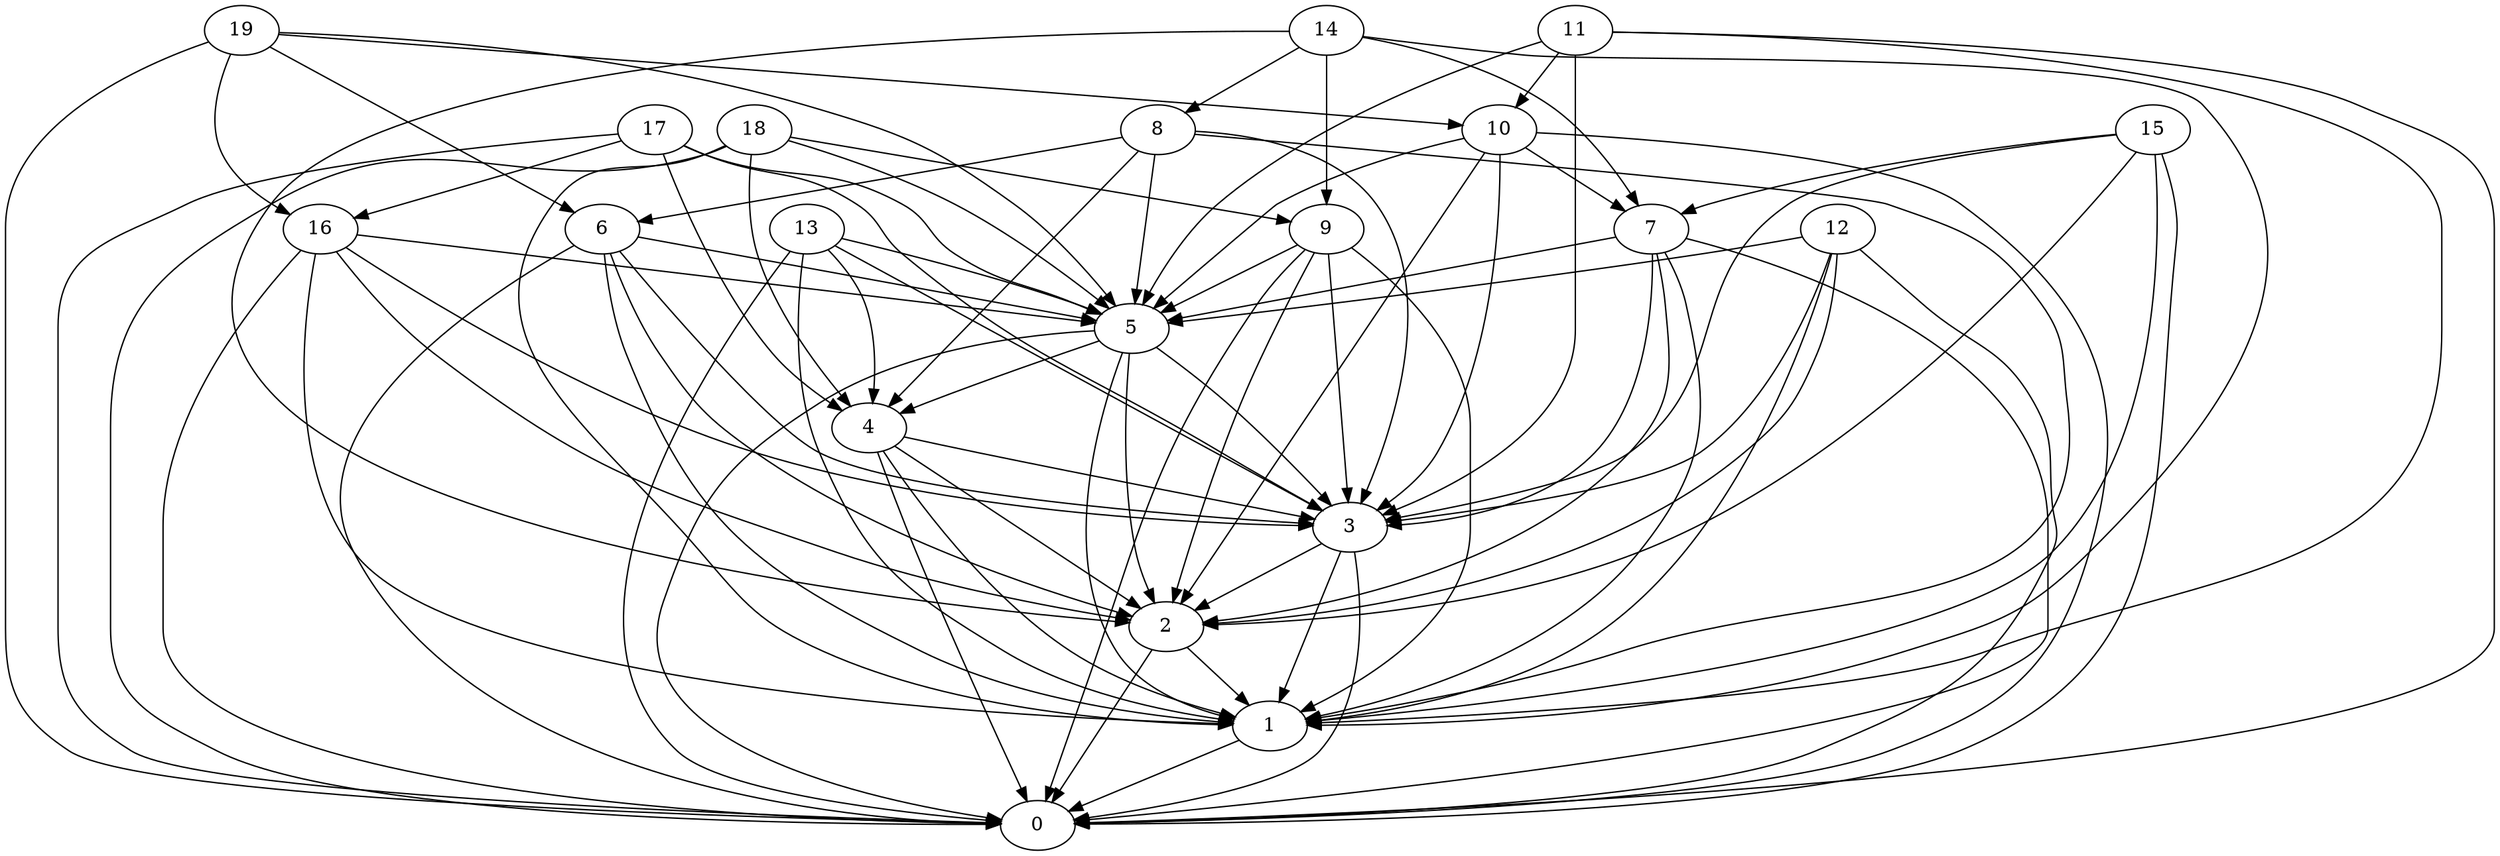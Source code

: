 /* Created by igraph 0.6.5 */
digraph {
  0;
  1;
  2;
  3;
  4;
  5;
  6;
  7;
  8;
  9;
  10;
  11;
  12;
  13;
  14;
  15;
  16;
  17;
  18;
  19;

  1 -> 0;
  2 -> 0;
  2 -> 1;
  3 -> 0;
  3 -> 1;
  3 -> 2;
  4 -> 0;
  4 -> 1;
  4 -> 2;
  4 -> 3;
  5 -> 0;
  5 -> 1;
  5 -> 2;
  5 -> 3;
  5 -> 4;
  6 -> 0;
  6 -> 3;
  6 -> 1;
  6 -> 5;
  6 -> 2;
  7 -> 1;
  7 -> 2;
  7 -> 5;
  7 -> 3;
  7 -> 0;
  8 -> 6;
  8 -> 3;
  8 -> 4;
  8 -> 5;
  8 -> 1;
  9 -> 5;
  9 -> 0;
  9 -> 3;
  9 -> 1;
  9 -> 2;
  10 -> 7;
  10 -> 2;
  10 -> 0;
  10 -> 3;
  10 -> 5;
  11 -> 3;
  11 -> 1;
  11 -> 0;
  11 -> 5;
  11 -> 10;
  12 -> 1;
  12 -> 3;
  12 -> 5;
  12 -> 2;
  12 -> 0;
  13 -> 5;
  13 -> 0;
  13 -> 1;
  13 -> 3;
  13 -> 4;
  14 -> 1;
  14 -> 2;
  14 -> 7;
  14 -> 9;
  14 -> 8;
  15 -> 1;
  15 -> 7;
  15 -> 3;
  15 -> 2;
  15 -> 0;
  16 -> 1;
  16 -> 3;
  16 -> 5;
  16 -> 2;
  16 -> 0;
  17 -> 4;
  17 -> 0;
  17 -> 16;
  17 -> 3;
  17 -> 5;
  18 -> 9;
  18 -> 0;
  18 -> 5;
  18 -> 4;
  18 -> 1;
  19 -> 16;
  19 -> 10;
  19 -> 5;
  19 -> 6;
  19 -> 0;
}
